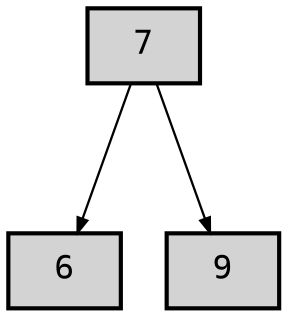 digraph G 
{
bgcolor  = "#FFFFFF"
compound = true
newrank  = true
graph[dpi = 250, splines = polyline, nodesep = 0.3, ranksep = 1]
node[shape = box, style = "filled", penwidth = 2, margin = 0.04,
fontsize = 16, fontname = "Consolas"]
edge[arrowsize = 0.7, style = solid, penwidth = 1.1]
	Node0x60000180d120 [label = 7   ]	Node0x60000180d140 [label = 6   ]	Node0x60000180d120 -> Node0x60000180d140;         
	Node0x60000180d120 [label = 7   ]	Node0x60000180d160 [label = 9   ]	Node0x60000180d120 -> Node0x60000180d160;         
}
